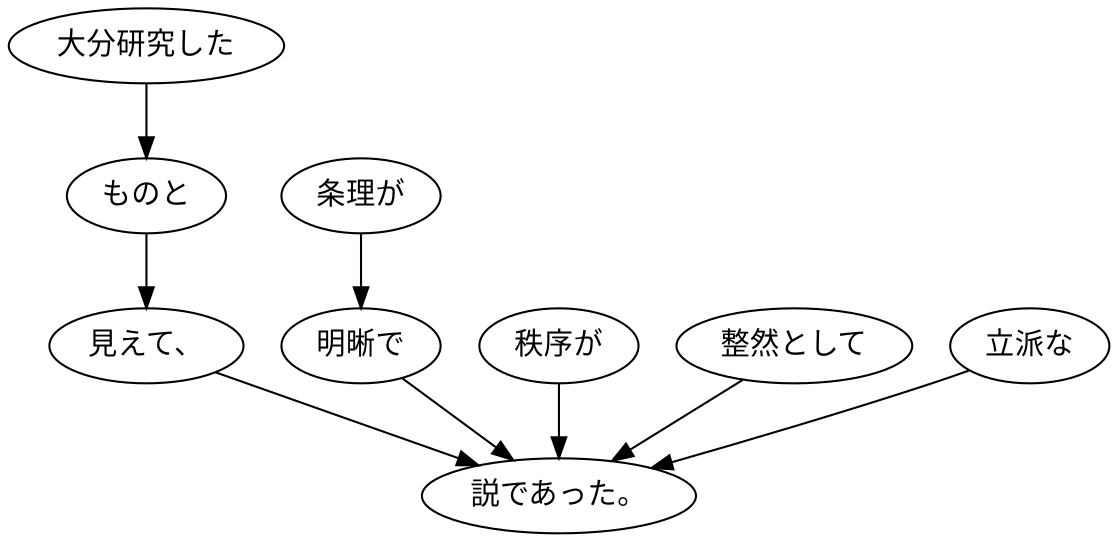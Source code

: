 digraph graph534 {
	node0 [label="大分研究した"];
	node1 [label="ものと"];
	node2 [label="見えて、"];
	node3 [label="条理が"];
	node4 [label="明晰で"];
	node5 [label="秩序が"];
	node6 [label="整然として"];
	node7 [label="立派な"];
	node8 [label="説であった。"];
	node0 -> node1;
	node1 -> node2;
	node2 -> node8;
	node3 -> node4;
	node4 -> node8;
	node5 -> node8;
	node6 -> node8;
	node7 -> node8;
}

